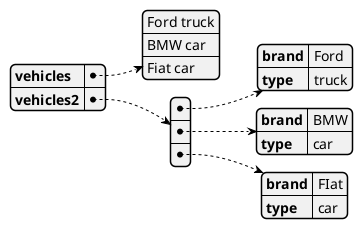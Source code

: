 @startjson
{
"vehicles" :["Ford truck", "BMW car", "Fiat car"],
"vehicles2" : [
{ "brand" : "Ford", "type" : "truck" },
{ "brand" : "BMW", "type" : "car" },
{ "brand" : "FIat", "type" : "car" }
]
}
@endjson
